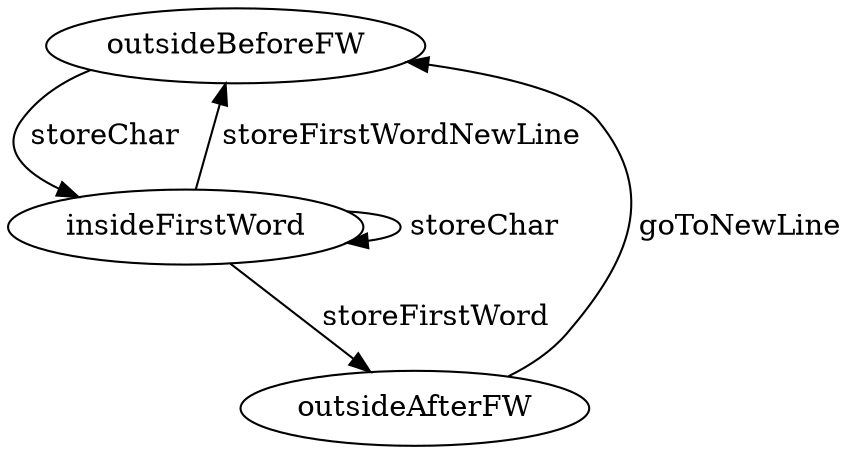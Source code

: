 digraph "fsm" {
  "outsideBeforeFW";
  "insideFirstWord";
  "outsideAfterFW";
  "outsideBeforeFW" -> "insideFirstWord" [ label=" storeChar " ];
  "insideFirstWord" -> "insideFirstWord" [ label=" storeChar " ];
  "insideFirstWord" -> "outsideAfterFW" [ label=" storeFirstWord " ];
  "insideFirstWord" -> "outsideBeforeFW" [ label=" storeFirstWordNewLine " ];
  "outsideAfterFW" -> "outsideBeforeFW" [ label=" goToNewLine " ];
}